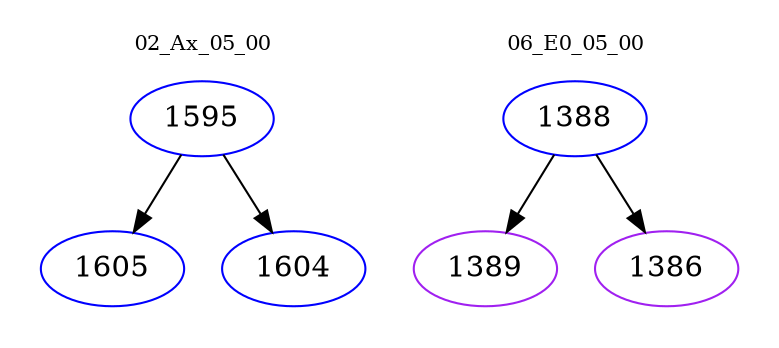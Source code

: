 digraph{
subgraph cluster_0 {
color = white
label = "02_Ax_05_00";
fontsize=10;
T0_1595 [label="1595", color="blue"]
T0_1595 -> T0_1605 [color="black"]
T0_1605 [label="1605", color="blue"]
T0_1595 -> T0_1604 [color="black"]
T0_1604 [label="1604", color="blue"]
}
subgraph cluster_1 {
color = white
label = "06_E0_05_00";
fontsize=10;
T1_1388 [label="1388", color="blue"]
T1_1388 -> T1_1389 [color="black"]
T1_1389 [label="1389", color="purple"]
T1_1388 -> T1_1386 [color="black"]
T1_1386 [label="1386", color="purple"]
}
}
